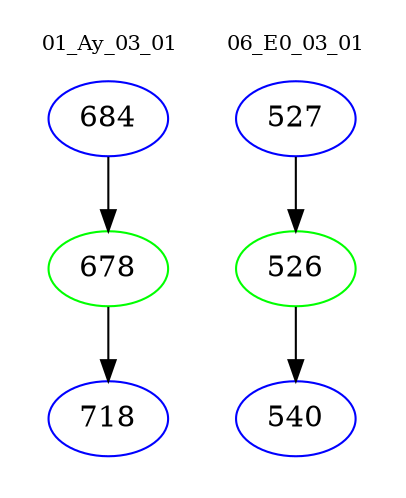 digraph{
subgraph cluster_0 {
color = white
label = "01_Ay_03_01";
fontsize=10;
T0_684 [label="684", color="blue"]
T0_684 -> T0_678 [color="black"]
T0_678 [label="678", color="green"]
T0_678 -> T0_718 [color="black"]
T0_718 [label="718", color="blue"]
}
subgraph cluster_1 {
color = white
label = "06_E0_03_01";
fontsize=10;
T1_527 [label="527", color="blue"]
T1_527 -> T1_526 [color="black"]
T1_526 [label="526", color="green"]
T1_526 -> T1_540 [color="black"]
T1_540 [label="540", color="blue"]
}
}
